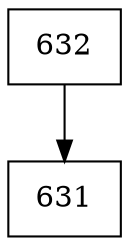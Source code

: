 digraph G {
  node [shape=record];
  node0 [label="{632}"];
  node0 -> node1;
  node1 [label="{631}"];
}
